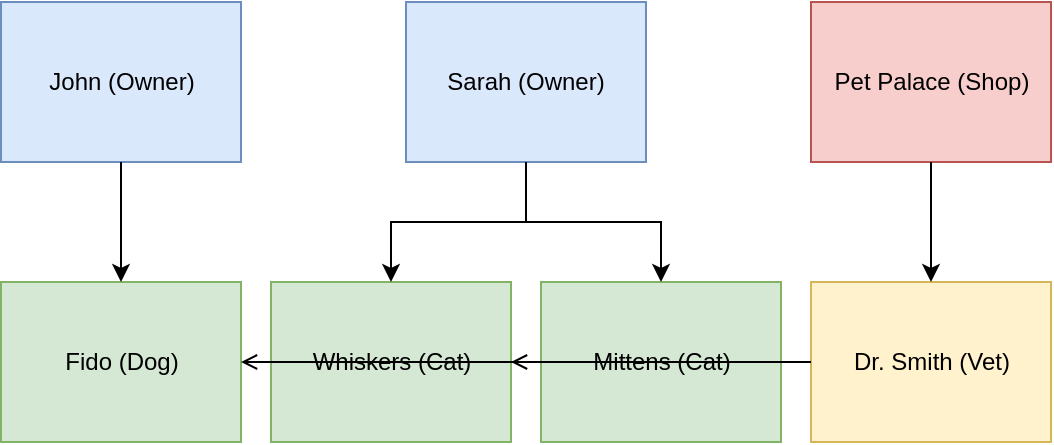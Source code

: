 <mxfile version="21.6.5" type="device">
  <diagram name="Page-1" id="4379224656">
    <mxGraphModel dx="2037" dy="830" grid="1" gridSize="10" guides="1" toolTips="1" connect="1" arrows="1" fold="1" page="1" pageScale="1" pageWidth="850" pageHeight="1100" math="0" shadow="0">
      <root>
        <mxCell id="0" />
        <mxCell id="1" parent="0" />
        <mxCell id="4379225664" value="Fido (Dog)" style="whiteSpace=wrap;rounded=0;fillColor=#d5e8d4;strokeColor=#82b366;dashed=0;" vertex="1" parent="1">
  <mxGeometry x="162.5" y="150.0" width="120" height="80" as="geometry" />
</mxCell>
        <mxCell id="4379562128" value="Whiskers (Cat)" style="whiteSpace=wrap;rounded=0;fillColor=#d5e8d4;strokeColor=#82b366;dashed=0;" vertex="1" parent="1">
  <mxGeometry x="297.5" y="150.0" width="120" height="80" as="geometry" />
</mxCell>
        <mxCell id="4379563088" value="Mittens (Cat)" style="whiteSpace=wrap;rounded=0;fillColor=#d5e8d4;strokeColor=#82b366;dashed=0;" vertex="1" parent="1">
  <mxGeometry x="432.5" y="150.0" width="120" height="80" as="geometry" />
</mxCell>
        <mxCell id="4379564048" value="John (Owner)" style="whiteSpace=wrap;rounded=0;fillColor=#dae8fc;strokeColor=#6c8ebf;dashed=0;" vertex="1" parent="1">
  <mxGeometry x="162.5" y="10.0" width="120" height="80" as="geometry" />
</mxCell>
        <mxCell id="4379564368" value="Sarah (Owner)" style="whiteSpace=wrap;rounded=0;fillColor=#dae8fc;strokeColor=#6c8ebf;dashed=0;" vertex="1" parent="1">
  <mxGeometry x="365.0" y="10.0" width="120" height="80" as="geometry" />
</mxCell>
        <mxCell id="4379564688" value="Dr. Smith (Vet)" style="whiteSpace=wrap;rounded=0;fillColor=#fff2cc;strokeColor=#d6b656;dashed=0;" vertex="1" parent="1">
  <mxGeometry x="567.5" y="150.0" width="120" height="80" as="geometry" />
</mxCell>
        <mxCell id="4379565008" value="Pet Palace (Shop)" style="whiteSpace=wrap;rounded=0;fillColor=#f8cecc;strokeColor=#b85450;dashed=0;" vertex="1" parent="1">
  <mxGeometry x="567.5" y="10.0" width="120" height="80" as="geometry" />
</mxCell>
        <mxCell id="4379226672" style="edgeStyle=orthogonalEdgeStyle;orthogonalLoop=1;rounded=0;jettySize=auto;endArrow=open;" edge="1" parent="1" source="4379564688" target="4379225664">
  <mxGeometry relative="1" as="geometry" />
</mxCell>
        <mxCell id="4379565328" style="edgeStyle=orthogonalEdgeStyle;orthogonalLoop=1;rounded=0;jettySize=auto;endArrow=open;" edge="1" parent="1" source="4379564688" target="4379562128">
  <mxGeometry relative="1" as="geometry" />
</mxCell>
        <mxCell id="4379566288" style="edgeStyle=orthogonalEdgeStyle;orthogonalLoop=1;rounded=0;jettySize=auto;entryX=0.5;entryY=0;exitX=0.5;exitY=1;" edge="1" parent="1" source="4379564048" target="4379225664">
  <mxGeometry relative="1" as="geometry" />
</mxCell>
        <mxCell id="4379566928" style="edgeStyle=orthogonalEdgeStyle;orthogonalLoop=1;rounded=0;jettySize=auto;entryX=0.5;entryY=0;exitX=0.5;exitY=1;" edge="1" parent="1" source="4379564368" target="4379562128">
  <mxGeometry relative="1" as="geometry" />
</mxCell>
        <mxCell id="4379567248" style="edgeStyle=orthogonalEdgeStyle;orthogonalLoop=1;rounded=0;jettySize=auto;entryX=0.5;entryY=0;exitX=0.5;exitY=1;" edge="1" parent="1" source="4379564368" target="4379563088">
  <mxGeometry relative="1" as="geometry" />
</mxCell>
        <mxCell id="4379567568" style="edgeStyle=orthogonalEdgeStyle;orthogonalLoop=1;rounded=0;jettySize=auto;entryX=0.5;entryY=0;exitX=0.5;exitY=1;" edge="1" parent="1" source="4379565008" target="4379564688">
  <mxGeometry relative="1" as="geometry" />
</mxCell>
      </root>
    </mxGraphModel>
  </diagram>
</mxfile>